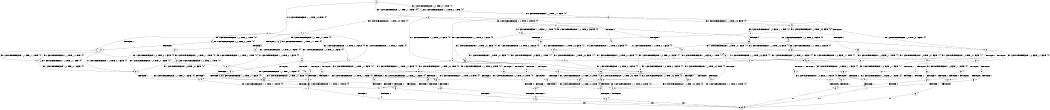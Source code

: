 digraph BCG {
size = "7, 10.5";
center = TRUE;
node [shape = circle];
0 [peripheries = 2];
0 -> 1 [label = "EX !1 !ATOMIC_EXCH_BRANCH (1, +0, TRUE, +0, 1, TRUE) !{0}"];
0 -> 2 [label = "EX !2 !ATOMIC_EXCH_BRANCH (1, +1, TRUE, +0, 3, TRUE) !{0}"];
0 -> 3 [label = "EX !0 !ATOMIC_EXCH_BRANCH (1, +1, TRUE, +1, 1, FALSE) !{0}"];
1 -> 4 [label = "EX !2 !ATOMIC_EXCH_BRANCH (1, +1, TRUE, +0, 3, TRUE) !{0}"];
1 -> 5 [label = "EX !0 !ATOMIC_EXCH_BRANCH (1, +1, TRUE, +1, 1, FALSE) !{0}"];
1 -> 1 [label = "EX !1 !ATOMIC_EXCH_BRANCH (1, +0, TRUE, +0, 1, TRUE) !{0}"];
2 -> 6 [label = "TERMINATE !2"];
2 -> 7 [label = "EX !1 !ATOMIC_EXCH_BRANCH (1, +0, TRUE, +0, 1, FALSE) !{0}"];
2 -> 8 [label = "EX !0 !ATOMIC_EXCH_BRANCH (1, +1, TRUE, +1, 1, TRUE) !{0}"];
3 -> 9 [label = "TERMINATE !0"];
3 -> 10 [label = "EX !1 !ATOMIC_EXCH_BRANCH (1, +0, TRUE, +0, 1, FALSE) !{0}"];
3 -> 11 [label = "EX !2 !ATOMIC_EXCH_BRANCH (1, +1, TRUE, +0, 3, FALSE) !{0}"];
4 -> 12 [label = "TERMINATE !2"];
4 -> 13 [label = "EX !0 !ATOMIC_EXCH_BRANCH (1, +1, TRUE, +1, 1, TRUE) !{0}"];
4 -> 7 [label = "EX !1 !ATOMIC_EXCH_BRANCH (1, +0, TRUE, +0, 1, FALSE) !{0}"];
5 -> 14 [label = "TERMINATE !0"];
5 -> 15 [label = "EX !2 !ATOMIC_EXCH_BRANCH (1, +1, TRUE, +0, 3, FALSE) !{0}"];
5 -> 10 [label = "EX !1 !ATOMIC_EXCH_BRANCH (1, +0, TRUE, +0, 1, FALSE) !{0}"];
6 -> 16 [label = "EX !1 !ATOMIC_EXCH_BRANCH (1, +0, TRUE, +0, 1, FALSE) !{0}"];
6 -> 17 [label = "EX !0 !ATOMIC_EXCH_BRANCH (1, +1, TRUE, +1, 1, TRUE) !{0}"];
7 -> 18 [label = "TERMINATE !1"];
7 -> 19 [label = "TERMINATE !2"];
7 -> 20 [label = "EX !0 !ATOMIC_EXCH_BRANCH (1, +1, TRUE, +1, 1, FALSE) !{0}"];
8 -> 21 [label = "TERMINATE !2"];
8 -> 22 [label = "EX !1 !ATOMIC_EXCH_BRANCH (1, +0, TRUE, +0, 1, FALSE) !{0}"];
8 -> 8 [label = "EX !0 !ATOMIC_EXCH_BRANCH (1, +1, TRUE, +1, 1, TRUE) !{0}"];
9 -> 23 [label = "EX !1 !ATOMIC_EXCH_BRANCH (1, +0, TRUE, +0, 1, FALSE) !{1}"];
9 -> 24 [label = "EX !2 !ATOMIC_EXCH_BRANCH (1, +1, TRUE, +0, 3, FALSE) !{1}"];
10 -> 25 [label = "TERMINATE !1"];
10 -> 26 [label = "TERMINATE !0"];
10 -> 20 [label = "EX !2 !ATOMIC_EXCH_BRANCH (1, +1, TRUE, +0, 3, TRUE) !{0}"];
11 -> 27 [label = "TERMINATE !0"];
11 -> 28 [label = "EX !1 !ATOMIC_EXCH_BRANCH (1, +0, TRUE, +0, 1, FALSE) !{0}"];
11 -> 29 [label = "EX !2 !ATOMIC_EXCH_BRANCH (1, +0, FALSE, +1, 1, TRUE) !{0}"];
12 -> 30 [label = "EX !0 !ATOMIC_EXCH_BRANCH (1, +1, TRUE, +1, 1, TRUE) !{0}"];
12 -> 16 [label = "EX !1 !ATOMIC_EXCH_BRANCH (1, +0, TRUE, +0, 1, FALSE) !{0}"];
13 -> 31 [label = "TERMINATE !2"];
13 -> 22 [label = "EX !1 !ATOMIC_EXCH_BRANCH (1, +0, TRUE, +0, 1, FALSE) !{0}"];
13 -> 13 [label = "EX !0 !ATOMIC_EXCH_BRANCH (1, +1, TRUE, +1, 1, TRUE) !{0}"];
14 -> 32 [label = "EX !2 !ATOMIC_EXCH_BRANCH (1, +1, TRUE, +0, 3, FALSE) !{1}"];
14 -> 23 [label = "EX !1 !ATOMIC_EXCH_BRANCH (1, +0, TRUE, +0, 1, FALSE) !{1}"];
15 -> 33 [label = "TERMINATE !0"];
15 -> 34 [label = "EX !2 !ATOMIC_EXCH_BRANCH (1, +0, FALSE, +1, 1, TRUE) !{0}"];
15 -> 28 [label = "EX !1 !ATOMIC_EXCH_BRANCH (1, +0, TRUE, +0, 1, FALSE) !{0}"];
16 -> 35 [label = "TERMINATE !1"];
16 -> 36 [label = "EX !0 !ATOMIC_EXCH_BRANCH (1, +1, TRUE, +1, 1, FALSE) !{0}"];
17 -> 37 [label = "EX !1 !ATOMIC_EXCH_BRANCH (1, +0, TRUE, +0, 1, FALSE) !{0}"];
17 -> 17 [label = "EX !0 !ATOMIC_EXCH_BRANCH (1, +1, TRUE, +1, 1, TRUE) !{0}"];
18 -> 35 [label = "TERMINATE !2"];
18 -> 38 [label = "EX !0 !ATOMIC_EXCH_BRANCH (1, +1, TRUE, +1, 1, FALSE) !{0}"];
19 -> 35 [label = "TERMINATE !1"];
19 -> 36 [label = "EX !0 !ATOMIC_EXCH_BRANCH (1, +1, TRUE, +1, 1, FALSE) !{0}"];
20 -> 39 [label = "TERMINATE !1"];
20 -> 40 [label = "TERMINATE !2"];
20 -> 41 [label = "TERMINATE !0"];
21 -> 37 [label = "EX !1 !ATOMIC_EXCH_BRANCH (1, +0, TRUE, +0, 1, FALSE) !{0}"];
21 -> 17 [label = "EX !0 !ATOMIC_EXCH_BRANCH (1, +1, TRUE, +1, 1, TRUE) !{0}"];
22 -> 42 [label = "TERMINATE !1"];
22 -> 43 [label = "TERMINATE !2"];
22 -> 20 [label = "EX !0 !ATOMIC_EXCH_BRANCH (1, +1, TRUE, +1, 1, FALSE) !{0}"];
23 -> 44 [label = "TERMINATE !1"];
23 -> 45 [label = "EX !2 !ATOMIC_EXCH_BRANCH (1, +1, TRUE, +0, 3, TRUE) !{1}"];
24 -> 46 [label = "EX !1 !ATOMIC_EXCH_BRANCH (1, +0, TRUE, +0, 1, FALSE) !{1}"];
24 -> 47 [label = "EX !2 !ATOMIC_EXCH_BRANCH (1, +0, FALSE, +1, 1, TRUE) !{1}"];
25 -> 48 [label = "TERMINATE !0"];
25 -> 38 [label = "EX !2 !ATOMIC_EXCH_BRANCH (1, +1, TRUE, +0, 3, TRUE) !{0}"];
26 -> 44 [label = "TERMINATE !1"];
26 -> 45 [label = "EX !2 !ATOMIC_EXCH_BRANCH (1, +1, TRUE, +0, 3, TRUE) !{1}"];
27 -> 46 [label = "EX !1 !ATOMIC_EXCH_BRANCH (1, +0, TRUE, +0, 1, FALSE) !{1}"];
27 -> 47 [label = "EX !2 !ATOMIC_EXCH_BRANCH (1, +0, FALSE, +1, 1, TRUE) !{1}"];
28 -> 49 [label = "TERMINATE !1"];
28 -> 50 [label = "TERMINATE !0"];
28 -> 51 [label = "EX !2 !ATOMIC_EXCH_BRANCH (1, +0, FALSE, +1, 1, FALSE) !{0}"];
29 -> 52 [label = "TERMINATE !0"];
29 -> 53 [label = "EX !1 !ATOMIC_EXCH_BRANCH (1, +0, TRUE, +0, 1, FALSE) !{0}"];
29 -> 11 [label = "EX !2 !ATOMIC_EXCH_BRANCH (1, +1, TRUE, +0, 3, FALSE) !{0}"];
30 -> 37 [label = "EX !1 !ATOMIC_EXCH_BRANCH (1, +0, TRUE, +0, 1, FALSE) !{0}"];
30 -> 30 [label = "EX !0 !ATOMIC_EXCH_BRANCH (1, +1, TRUE, +1, 1, TRUE) !{0}"];
31 -> 37 [label = "EX !1 !ATOMIC_EXCH_BRANCH (1, +0, TRUE, +0, 1, FALSE) !{0}"];
31 -> 30 [label = "EX !0 !ATOMIC_EXCH_BRANCH (1, +1, TRUE, +1, 1, TRUE) !{0}"];
32 -> 54 [label = "EX !2 !ATOMIC_EXCH_BRANCH (1, +0, FALSE, +1, 1, TRUE) !{1}"];
32 -> 46 [label = "EX !1 !ATOMIC_EXCH_BRANCH (1, +0, TRUE, +0, 1, FALSE) !{1}"];
33 -> 54 [label = "EX !2 !ATOMIC_EXCH_BRANCH (1, +0, FALSE, +1, 1, TRUE) !{1}"];
33 -> 46 [label = "EX !1 !ATOMIC_EXCH_BRANCH (1, +0, TRUE, +0, 1, FALSE) !{1}"];
34 -> 55 [label = "TERMINATE !0"];
34 -> 15 [label = "EX !2 !ATOMIC_EXCH_BRANCH (1, +1, TRUE, +0, 3, FALSE) !{0}"];
34 -> 53 [label = "EX !1 !ATOMIC_EXCH_BRANCH (1, +0, TRUE, +0, 1, FALSE) !{0}"];
35 -> 56 [label = "EX !0 !ATOMIC_EXCH_BRANCH (1, +1, TRUE, +1, 1, FALSE) !{0}"];
36 -> 57 [label = "TERMINATE !1"];
36 -> 58 [label = "TERMINATE !0"];
37 -> 59 [label = "TERMINATE !1"];
37 -> 36 [label = "EX !0 !ATOMIC_EXCH_BRANCH (1, +1, TRUE, +1, 1, FALSE) !{0}"];
38 -> 57 [label = "TERMINATE !2"];
38 -> 60 [label = "TERMINATE !0"];
39 -> 57 [label = "TERMINATE !2"];
39 -> 60 [label = "TERMINATE !0"];
40 -> 57 [label = "TERMINATE !1"];
40 -> 58 [label = "TERMINATE !0"];
41 -> 61 [label = "TERMINATE !1"];
41 -> 62 [label = "TERMINATE !2"];
42 -> 59 [label = "TERMINATE !2"];
42 -> 38 [label = "EX !0 !ATOMIC_EXCH_BRANCH (1, +1, TRUE, +1, 1, FALSE) !{0}"];
43 -> 59 [label = "TERMINATE !1"];
43 -> 36 [label = "EX !0 !ATOMIC_EXCH_BRANCH (1, +1, TRUE, +1, 1, FALSE) !{0}"];
44 -> 63 [label = "EX !2 !ATOMIC_EXCH_BRANCH (1, +1, TRUE, +0, 3, TRUE) !{2}"];
45 -> 61 [label = "TERMINATE !1"];
45 -> 62 [label = "TERMINATE !2"];
46 -> 64 [label = "TERMINATE !1"];
46 -> 65 [label = "EX !2 !ATOMIC_EXCH_BRANCH (1, +0, FALSE, +1, 1, FALSE) !{1}"];
47 -> 66 [label = "EX !1 !ATOMIC_EXCH_BRANCH (1, +0, TRUE, +0, 1, FALSE) !{1}"];
47 -> 24 [label = "EX !2 !ATOMIC_EXCH_BRANCH (1, +1, TRUE, +0, 3, FALSE) !{1}"];
48 -> 63 [label = "EX !2 !ATOMIC_EXCH_BRANCH (1, +1, TRUE, +0, 3, TRUE) !{2}"];
49 -> 67 [label = "TERMINATE !0"];
49 -> 68 [label = "EX !2 !ATOMIC_EXCH_BRANCH (1, +0, FALSE, +1, 1, FALSE) !{0}"];
50 -> 64 [label = "TERMINATE !1"];
50 -> 65 [label = "EX !2 !ATOMIC_EXCH_BRANCH (1, +0, FALSE, +1, 1, FALSE) !{1}"];
51 -> 69 [label = "TERMINATE !1"];
51 -> 70 [label = "TERMINATE !2"];
51 -> 71 [label = "TERMINATE !0"];
52 -> 66 [label = "EX !1 !ATOMIC_EXCH_BRANCH (1, +0, TRUE, +0, 1, FALSE) !{1}"];
52 -> 24 [label = "EX !2 !ATOMIC_EXCH_BRANCH (1, +1, TRUE, +0, 3, FALSE) !{1}"];
53 -> 72 [label = "TERMINATE !1"];
53 -> 73 [label = "TERMINATE !0"];
53 -> 20 [label = "EX !2 !ATOMIC_EXCH_BRANCH (1, +1, TRUE, +0, 3, TRUE) !{0}"];
54 -> 32 [label = "EX !2 !ATOMIC_EXCH_BRANCH (1, +1, TRUE, +0, 3, FALSE) !{1}"];
54 -> 66 [label = "EX !1 !ATOMIC_EXCH_BRANCH (1, +0, TRUE, +0, 1, FALSE) !{1}"];
55 -> 32 [label = "EX !2 !ATOMIC_EXCH_BRANCH (1, +1, TRUE, +0, 3, FALSE) !{1}"];
55 -> 66 [label = "EX !1 !ATOMIC_EXCH_BRANCH (1, +0, TRUE, +0, 1, FALSE) !{1}"];
56 -> 74 [label = "TERMINATE !0"];
57 -> 74 [label = "TERMINATE !0"];
58 -> 75 [label = "TERMINATE !1"];
59 -> 56 [label = "EX !0 !ATOMIC_EXCH_BRANCH (1, +1, TRUE, +1, 1, FALSE) !{0}"];
60 -> 76 [label = "TERMINATE !2"];
61 -> 76 [label = "TERMINATE !2"];
62 -> 75 [label = "TERMINATE !1"];
63 -> 76 [label = "TERMINATE !2"];
64 -> 77 [label = "EX !2 !ATOMIC_EXCH_BRANCH (1, +0, FALSE, +1, 1, FALSE) !{2}"];
65 -> 78 [label = "TERMINATE !1"];
65 -> 79 [label = "TERMINATE !2"];
66 -> 80 [label = "TERMINATE !1"];
66 -> 45 [label = "EX !2 !ATOMIC_EXCH_BRANCH (1, +1, TRUE, +0, 3, TRUE) !{1}"];
67 -> 77 [label = "EX !2 !ATOMIC_EXCH_BRANCH (1, +0, FALSE, +1, 1, FALSE) !{2}"];
68 -> 81 [label = "TERMINATE !2"];
68 -> 82 [label = "TERMINATE !0"];
69 -> 81 [label = "TERMINATE !2"];
69 -> 82 [label = "TERMINATE !0"];
70 -> 81 [label = "TERMINATE !1"];
70 -> 83 [label = "TERMINATE !0"];
71 -> 78 [label = "TERMINATE !1"];
71 -> 79 [label = "TERMINATE !2"];
72 -> 84 [label = "TERMINATE !0"];
72 -> 38 [label = "EX !2 !ATOMIC_EXCH_BRANCH (1, +1, TRUE, +0, 3, TRUE) !{0}"];
73 -> 80 [label = "TERMINATE !1"];
73 -> 45 [label = "EX !2 !ATOMIC_EXCH_BRANCH (1, +1, TRUE, +0, 3, TRUE) !{1}"];
74 -> 85 [label = "exit"];
75 -> 85 [label = "exit"];
76 -> 85 [label = "exit"];
77 -> 86 [label = "TERMINATE !2"];
78 -> 86 [label = "TERMINATE !2"];
79 -> 87 [label = "TERMINATE !1"];
80 -> 63 [label = "EX !2 !ATOMIC_EXCH_BRANCH (1, +1, TRUE, +0, 3, TRUE) !{2}"];
81 -> 88 [label = "TERMINATE !0"];
82 -> 86 [label = "TERMINATE !2"];
83 -> 87 [label = "TERMINATE !1"];
84 -> 63 [label = "EX !2 !ATOMIC_EXCH_BRANCH (1, +1, TRUE, +0, 3, TRUE) !{2}"];
86 -> 85 [label = "exit"];
87 -> 85 [label = "exit"];
88 -> 85 [label = "exit"];
}

